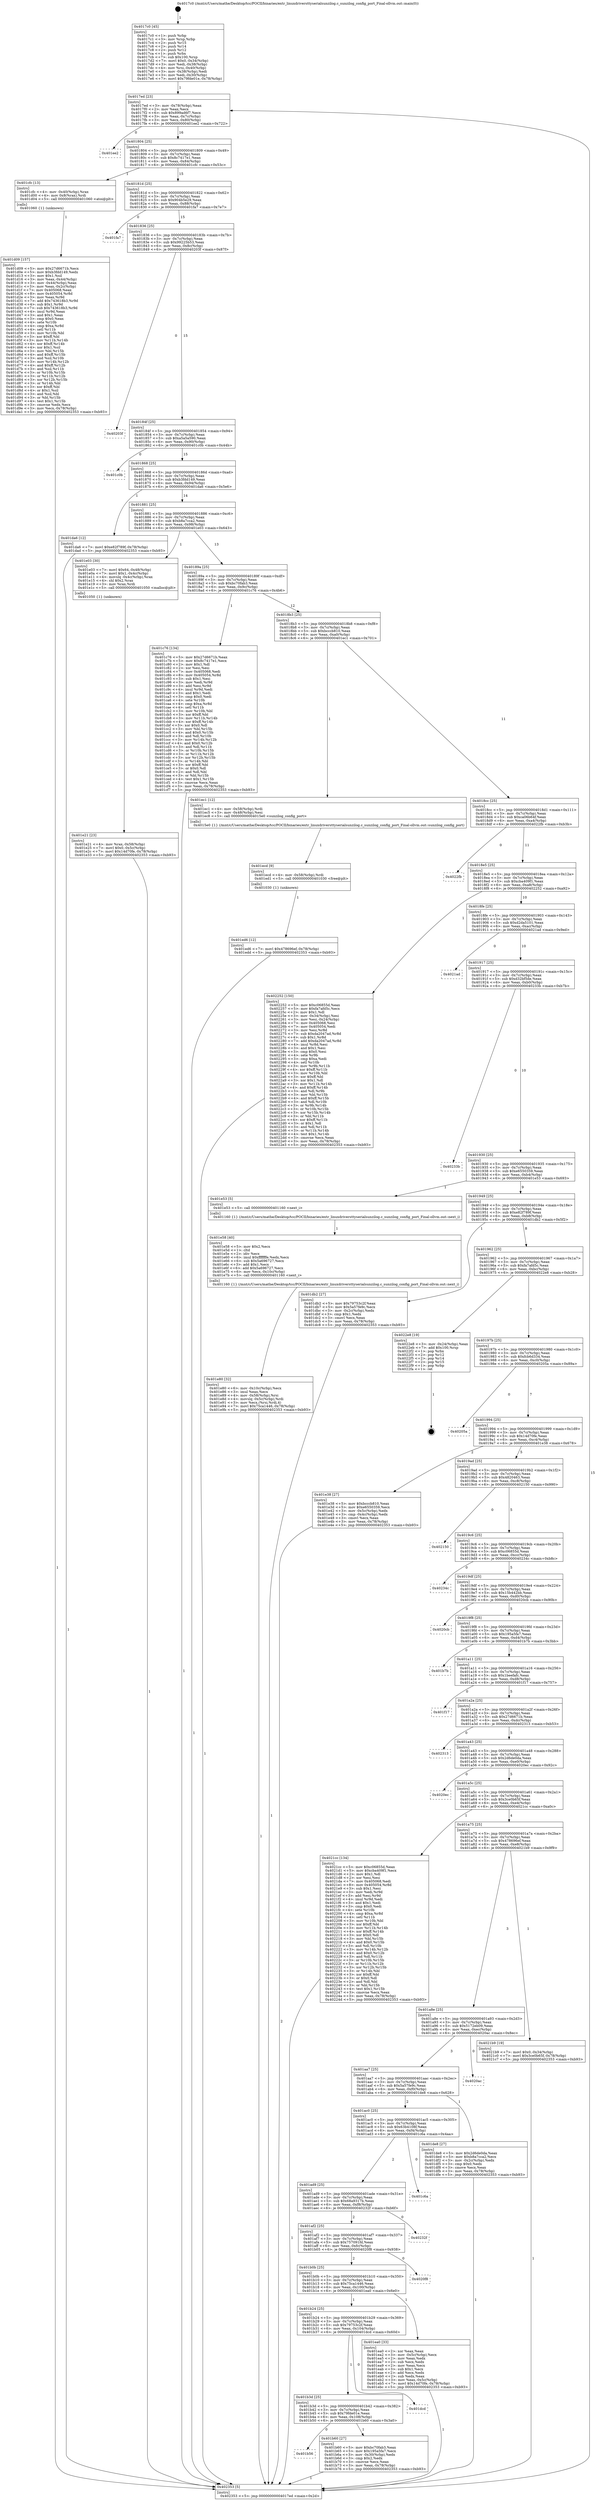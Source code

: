 digraph "0x4017c0" {
  label = "0x4017c0 (/mnt/c/Users/mathe/Desktop/tcc/POCII/binaries/extr_linuxdriversttyserialsunzilog.c_sunzilog_config_port_Final-ollvm.out::main(0))"
  labelloc = "t"
  node[shape=record]

  Entry [label="",width=0.3,height=0.3,shape=circle,fillcolor=black,style=filled]
  "0x4017ed" [label="{
     0x4017ed [23]\l
     | [instrs]\l
     &nbsp;&nbsp;0x4017ed \<+3\>: mov -0x78(%rbp),%eax\l
     &nbsp;&nbsp;0x4017f0 \<+2\>: mov %eax,%ecx\l
     &nbsp;&nbsp;0x4017f2 \<+6\>: sub $0x899ad6f7,%ecx\l
     &nbsp;&nbsp;0x4017f8 \<+3\>: mov %eax,-0x7c(%rbp)\l
     &nbsp;&nbsp;0x4017fb \<+3\>: mov %ecx,-0x80(%rbp)\l
     &nbsp;&nbsp;0x4017fe \<+6\>: je 0000000000401ee2 \<main+0x722\>\l
  }"]
  "0x401ee2" [label="{
     0x401ee2\l
  }", style=dashed]
  "0x401804" [label="{
     0x401804 [25]\l
     | [instrs]\l
     &nbsp;&nbsp;0x401804 \<+5\>: jmp 0000000000401809 \<main+0x49\>\l
     &nbsp;&nbsp;0x401809 \<+3\>: mov -0x7c(%rbp),%eax\l
     &nbsp;&nbsp;0x40180c \<+5\>: sub $0x8c7417e1,%eax\l
     &nbsp;&nbsp;0x401811 \<+6\>: mov %eax,-0x84(%rbp)\l
     &nbsp;&nbsp;0x401817 \<+6\>: je 0000000000401cfc \<main+0x53c\>\l
  }"]
  Exit [label="",width=0.3,height=0.3,shape=circle,fillcolor=black,style=filled,peripheries=2]
  "0x401cfc" [label="{
     0x401cfc [13]\l
     | [instrs]\l
     &nbsp;&nbsp;0x401cfc \<+4\>: mov -0x40(%rbp),%rax\l
     &nbsp;&nbsp;0x401d00 \<+4\>: mov 0x8(%rax),%rdi\l
     &nbsp;&nbsp;0x401d04 \<+5\>: call 0000000000401060 \<atoi@plt\>\l
     | [calls]\l
     &nbsp;&nbsp;0x401060 \{1\} (unknown)\l
  }"]
  "0x40181d" [label="{
     0x40181d [25]\l
     | [instrs]\l
     &nbsp;&nbsp;0x40181d \<+5\>: jmp 0000000000401822 \<main+0x62\>\l
     &nbsp;&nbsp;0x401822 \<+3\>: mov -0x7c(%rbp),%eax\l
     &nbsp;&nbsp;0x401825 \<+5\>: sub $0x904b5e29,%eax\l
     &nbsp;&nbsp;0x40182a \<+6\>: mov %eax,-0x88(%rbp)\l
     &nbsp;&nbsp;0x401830 \<+6\>: je 0000000000401fa7 \<main+0x7e7\>\l
  }"]
  "0x401ed6" [label="{
     0x401ed6 [12]\l
     | [instrs]\l
     &nbsp;&nbsp;0x401ed6 \<+7\>: movl $0x478696ef,-0x78(%rbp)\l
     &nbsp;&nbsp;0x401edd \<+5\>: jmp 0000000000402353 \<main+0xb93\>\l
  }"]
  "0x401fa7" [label="{
     0x401fa7\l
  }", style=dashed]
  "0x401836" [label="{
     0x401836 [25]\l
     | [instrs]\l
     &nbsp;&nbsp;0x401836 \<+5\>: jmp 000000000040183b \<main+0x7b\>\l
     &nbsp;&nbsp;0x40183b \<+3\>: mov -0x7c(%rbp),%eax\l
     &nbsp;&nbsp;0x40183e \<+5\>: sub $0x99225b53,%eax\l
     &nbsp;&nbsp;0x401843 \<+6\>: mov %eax,-0x8c(%rbp)\l
     &nbsp;&nbsp;0x401849 \<+6\>: je 000000000040203f \<main+0x87f\>\l
  }"]
  "0x401ecd" [label="{
     0x401ecd [9]\l
     | [instrs]\l
     &nbsp;&nbsp;0x401ecd \<+4\>: mov -0x58(%rbp),%rdi\l
     &nbsp;&nbsp;0x401ed1 \<+5\>: call 0000000000401030 \<free@plt\>\l
     | [calls]\l
     &nbsp;&nbsp;0x401030 \{1\} (unknown)\l
  }"]
  "0x40203f" [label="{
     0x40203f\l
  }", style=dashed]
  "0x40184f" [label="{
     0x40184f [25]\l
     | [instrs]\l
     &nbsp;&nbsp;0x40184f \<+5\>: jmp 0000000000401854 \<main+0x94\>\l
     &nbsp;&nbsp;0x401854 \<+3\>: mov -0x7c(%rbp),%eax\l
     &nbsp;&nbsp;0x401857 \<+5\>: sub $0xa5a5a590,%eax\l
     &nbsp;&nbsp;0x40185c \<+6\>: mov %eax,-0x90(%rbp)\l
     &nbsp;&nbsp;0x401862 \<+6\>: je 0000000000401c0b \<main+0x44b\>\l
  }"]
  "0x401e80" [label="{
     0x401e80 [32]\l
     | [instrs]\l
     &nbsp;&nbsp;0x401e80 \<+6\>: mov -0x10c(%rbp),%ecx\l
     &nbsp;&nbsp;0x401e86 \<+3\>: imul %eax,%ecx\l
     &nbsp;&nbsp;0x401e89 \<+4\>: mov -0x58(%rbp),%rsi\l
     &nbsp;&nbsp;0x401e8d \<+4\>: movslq -0x5c(%rbp),%rdi\l
     &nbsp;&nbsp;0x401e91 \<+3\>: mov %ecx,(%rsi,%rdi,4)\l
     &nbsp;&nbsp;0x401e94 \<+7\>: movl $0x75ca1446,-0x78(%rbp)\l
     &nbsp;&nbsp;0x401e9b \<+5\>: jmp 0000000000402353 \<main+0xb93\>\l
  }"]
  "0x401c0b" [label="{
     0x401c0b\l
  }", style=dashed]
  "0x401868" [label="{
     0x401868 [25]\l
     | [instrs]\l
     &nbsp;&nbsp;0x401868 \<+5\>: jmp 000000000040186d \<main+0xad\>\l
     &nbsp;&nbsp;0x40186d \<+3\>: mov -0x7c(%rbp),%eax\l
     &nbsp;&nbsp;0x401870 \<+5\>: sub $0xb3fdd149,%eax\l
     &nbsp;&nbsp;0x401875 \<+6\>: mov %eax,-0x94(%rbp)\l
     &nbsp;&nbsp;0x40187b \<+6\>: je 0000000000401da6 \<main+0x5e6\>\l
  }"]
  "0x401e58" [label="{
     0x401e58 [40]\l
     | [instrs]\l
     &nbsp;&nbsp;0x401e58 \<+5\>: mov $0x2,%ecx\l
     &nbsp;&nbsp;0x401e5d \<+1\>: cltd\l
     &nbsp;&nbsp;0x401e5e \<+2\>: idiv %ecx\l
     &nbsp;&nbsp;0x401e60 \<+6\>: imul $0xfffffffe,%edx,%ecx\l
     &nbsp;&nbsp;0x401e66 \<+6\>: sub $0x5a696727,%ecx\l
     &nbsp;&nbsp;0x401e6c \<+3\>: add $0x1,%ecx\l
     &nbsp;&nbsp;0x401e6f \<+6\>: add $0x5a696727,%ecx\l
     &nbsp;&nbsp;0x401e75 \<+6\>: mov %ecx,-0x10c(%rbp)\l
     &nbsp;&nbsp;0x401e7b \<+5\>: call 0000000000401160 \<next_i\>\l
     | [calls]\l
     &nbsp;&nbsp;0x401160 \{1\} (/mnt/c/Users/mathe/Desktop/tcc/POCII/binaries/extr_linuxdriversttyserialsunzilog.c_sunzilog_config_port_Final-ollvm.out::next_i)\l
  }"]
  "0x401da6" [label="{
     0x401da6 [12]\l
     | [instrs]\l
     &nbsp;&nbsp;0x401da6 \<+7\>: movl $0xe82f789f,-0x78(%rbp)\l
     &nbsp;&nbsp;0x401dad \<+5\>: jmp 0000000000402353 \<main+0xb93\>\l
  }"]
  "0x401881" [label="{
     0x401881 [25]\l
     | [instrs]\l
     &nbsp;&nbsp;0x401881 \<+5\>: jmp 0000000000401886 \<main+0xc6\>\l
     &nbsp;&nbsp;0x401886 \<+3\>: mov -0x7c(%rbp),%eax\l
     &nbsp;&nbsp;0x401889 \<+5\>: sub $0xb8a7cca2,%eax\l
     &nbsp;&nbsp;0x40188e \<+6\>: mov %eax,-0x98(%rbp)\l
     &nbsp;&nbsp;0x401894 \<+6\>: je 0000000000401e03 \<main+0x643\>\l
  }"]
  "0x401e21" [label="{
     0x401e21 [23]\l
     | [instrs]\l
     &nbsp;&nbsp;0x401e21 \<+4\>: mov %rax,-0x58(%rbp)\l
     &nbsp;&nbsp;0x401e25 \<+7\>: movl $0x0,-0x5c(%rbp)\l
     &nbsp;&nbsp;0x401e2c \<+7\>: movl $0x14d70fe,-0x78(%rbp)\l
     &nbsp;&nbsp;0x401e33 \<+5\>: jmp 0000000000402353 \<main+0xb93\>\l
  }"]
  "0x401e03" [label="{
     0x401e03 [30]\l
     | [instrs]\l
     &nbsp;&nbsp;0x401e03 \<+7\>: movl $0x64,-0x48(%rbp)\l
     &nbsp;&nbsp;0x401e0a \<+7\>: movl $0x1,-0x4c(%rbp)\l
     &nbsp;&nbsp;0x401e11 \<+4\>: movslq -0x4c(%rbp),%rax\l
     &nbsp;&nbsp;0x401e15 \<+4\>: shl $0x2,%rax\l
     &nbsp;&nbsp;0x401e19 \<+3\>: mov %rax,%rdi\l
     &nbsp;&nbsp;0x401e1c \<+5\>: call 0000000000401050 \<malloc@plt\>\l
     | [calls]\l
     &nbsp;&nbsp;0x401050 \{1\} (unknown)\l
  }"]
  "0x40189a" [label="{
     0x40189a [25]\l
     | [instrs]\l
     &nbsp;&nbsp;0x40189a \<+5\>: jmp 000000000040189f \<main+0xdf\>\l
     &nbsp;&nbsp;0x40189f \<+3\>: mov -0x7c(%rbp),%eax\l
     &nbsp;&nbsp;0x4018a2 \<+5\>: sub $0xbc70fab3,%eax\l
     &nbsp;&nbsp;0x4018a7 \<+6\>: mov %eax,-0x9c(%rbp)\l
     &nbsp;&nbsp;0x4018ad \<+6\>: je 0000000000401c76 \<main+0x4b6\>\l
  }"]
  "0x401d09" [label="{
     0x401d09 [157]\l
     | [instrs]\l
     &nbsp;&nbsp;0x401d09 \<+5\>: mov $0x27d6671b,%ecx\l
     &nbsp;&nbsp;0x401d0e \<+5\>: mov $0xb3fdd149,%edx\l
     &nbsp;&nbsp;0x401d13 \<+3\>: mov $0x1,%sil\l
     &nbsp;&nbsp;0x401d16 \<+3\>: mov %eax,-0x44(%rbp)\l
     &nbsp;&nbsp;0x401d19 \<+3\>: mov -0x44(%rbp),%eax\l
     &nbsp;&nbsp;0x401d1c \<+3\>: mov %eax,-0x2c(%rbp)\l
     &nbsp;&nbsp;0x401d1f \<+7\>: mov 0x405068,%eax\l
     &nbsp;&nbsp;0x401d26 \<+8\>: mov 0x405054,%r8d\l
     &nbsp;&nbsp;0x401d2e \<+3\>: mov %eax,%r9d\l
     &nbsp;&nbsp;0x401d31 \<+7\>: add $0x743618b3,%r9d\l
     &nbsp;&nbsp;0x401d38 \<+4\>: sub $0x1,%r9d\l
     &nbsp;&nbsp;0x401d3c \<+7\>: sub $0x743618b3,%r9d\l
     &nbsp;&nbsp;0x401d43 \<+4\>: imul %r9d,%eax\l
     &nbsp;&nbsp;0x401d47 \<+3\>: and $0x1,%eax\l
     &nbsp;&nbsp;0x401d4a \<+3\>: cmp $0x0,%eax\l
     &nbsp;&nbsp;0x401d4d \<+4\>: sete %r10b\l
     &nbsp;&nbsp;0x401d51 \<+4\>: cmp $0xa,%r8d\l
     &nbsp;&nbsp;0x401d55 \<+4\>: setl %r11b\l
     &nbsp;&nbsp;0x401d59 \<+3\>: mov %r10b,%bl\l
     &nbsp;&nbsp;0x401d5c \<+3\>: xor $0xff,%bl\l
     &nbsp;&nbsp;0x401d5f \<+3\>: mov %r11b,%r14b\l
     &nbsp;&nbsp;0x401d62 \<+4\>: xor $0xff,%r14b\l
     &nbsp;&nbsp;0x401d66 \<+4\>: xor $0x1,%sil\l
     &nbsp;&nbsp;0x401d6a \<+3\>: mov %bl,%r15b\l
     &nbsp;&nbsp;0x401d6d \<+4\>: and $0xff,%r15b\l
     &nbsp;&nbsp;0x401d71 \<+3\>: and %sil,%r10b\l
     &nbsp;&nbsp;0x401d74 \<+3\>: mov %r14b,%r12b\l
     &nbsp;&nbsp;0x401d77 \<+4\>: and $0xff,%r12b\l
     &nbsp;&nbsp;0x401d7b \<+3\>: and %sil,%r11b\l
     &nbsp;&nbsp;0x401d7e \<+3\>: or %r10b,%r15b\l
     &nbsp;&nbsp;0x401d81 \<+3\>: or %r11b,%r12b\l
     &nbsp;&nbsp;0x401d84 \<+3\>: xor %r12b,%r15b\l
     &nbsp;&nbsp;0x401d87 \<+3\>: or %r14b,%bl\l
     &nbsp;&nbsp;0x401d8a \<+3\>: xor $0xff,%bl\l
     &nbsp;&nbsp;0x401d8d \<+4\>: or $0x1,%sil\l
     &nbsp;&nbsp;0x401d91 \<+3\>: and %sil,%bl\l
     &nbsp;&nbsp;0x401d94 \<+3\>: or %bl,%r15b\l
     &nbsp;&nbsp;0x401d97 \<+4\>: test $0x1,%r15b\l
     &nbsp;&nbsp;0x401d9b \<+3\>: cmovne %edx,%ecx\l
     &nbsp;&nbsp;0x401d9e \<+3\>: mov %ecx,-0x78(%rbp)\l
     &nbsp;&nbsp;0x401da1 \<+5\>: jmp 0000000000402353 \<main+0xb93\>\l
  }"]
  "0x401c76" [label="{
     0x401c76 [134]\l
     | [instrs]\l
     &nbsp;&nbsp;0x401c76 \<+5\>: mov $0x27d6671b,%eax\l
     &nbsp;&nbsp;0x401c7b \<+5\>: mov $0x8c7417e1,%ecx\l
     &nbsp;&nbsp;0x401c80 \<+2\>: mov $0x1,%dl\l
     &nbsp;&nbsp;0x401c82 \<+2\>: xor %esi,%esi\l
     &nbsp;&nbsp;0x401c84 \<+7\>: mov 0x405068,%edi\l
     &nbsp;&nbsp;0x401c8b \<+8\>: mov 0x405054,%r8d\l
     &nbsp;&nbsp;0x401c93 \<+3\>: sub $0x1,%esi\l
     &nbsp;&nbsp;0x401c96 \<+3\>: mov %edi,%r9d\l
     &nbsp;&nbsp;0x401c99 \<+3\>: add %esi,%r9d\l
     &nbsp;&nbsp;0x401c9c \<+4\>: imul %r9d,%edi\l
     &nbsp;&nbsp;0x401ca0 \<+3\>: and $0x1,%edi\l
     &nbsp;&nbsp;0x401ca3 \<+3\>: cmp $0x0,%edi\l
     &nbsp;&nbsp;0x401ca6 \<+4\>: sete %r10b\l
     &nbsp;&nbsp;0x401caa \<+4\>: cmp $0xa,%r8d\l
     &nbsp;&nbsp;0x401cae \<+4\>: setl %r11b\l
     &nbsp;&nbsp;0x401cb2 \<+3\>: mov %r10b,%bl\l
     &nbsp;&nbsp;0x401cb5 \<+3\>: xor $0xff,%bl\l
     &nbsp;&nbsp;0x401cb8 \<+3\>: mov %r11b,%r14b\l
     &nbsp;&nbsp;0x401cbb \<+4\>: xor $0xff,%r14b\l
     &nbsp;&nbsp;0x401cbf \<+3\>: xor $0x0,%dl\l
     &nbsp;&nbsp;0x401cc2 \<+3\>: mov %bl,%r15b\l
     &nbsp;&nbsp;0x401cc5 \<+4\>: and $0x0,%r15b\l
     &nbsp;&nbsp;0x401cc9 \<+3\>: and %dl,%r10b\l
     &nbsp;&nbsp;0x401ccc \<+3\>: mov %r14b,%r12b\l
     &nbsp;&nbsp;0x401ccf \<+4\>: and $0x0,%r12b\l
     &nbsp;&nbsp;0x401cd3 \<+3\>: and %dl,%r11b\l
     &nbsp;&nbsp;0x401cd6 \<+3\>: or %r10b,%r15b\l
     &nbsp;&nbsp;0x401cd9 \<+3\>: or %r11b,%r12b\l
     &nbsp;&nbsp;0x401cdc \<+3\>: xor %r12b,%r15b\l
     &nbsp;&nbsp;0x401cdf \<+3\>: or %r14b,%bl\l
     &nbsp;&nbsp;0x401ce2 \<+3\>: xor $0xff,%bl\l
     &nbsp;&nbsp;0x401ce5 \<+3\>: or $0x0,%dl\l
     &nbsp;&nbsp;0x401ce8 \<+2\>: and %dl,%bl\l
     &nbsp;&nbsp;0x401cea \<+3\>: or %bl,%r15b\l
     &nbsp;&nbsp;0x401ced \<+4\>: test $0x1,%r15b\l
     &nbsp;&nbsp;0x401cf1 \<+3\>: cmovne %ecx,%eax\l
     &nbsp;&nbsp;0x401cf4 \<+3\>: mov %eax,-0x78(%rbp)\l
     &nbsp;&nbsp;0x401cf7 \<+5\>: jmp 0000000000402353 \<main+0xb93\>\l
  }"]
  "0x4018b3" [label="{
     0x4018b3 [25]\l
     | [instrs]\l
     &nbsp;&nbsp;0x4018b3 \<+5\>: jmp 00000000004018b8 \<main+0xf8\>\l
     &nbsp;&nbsp;0x4018b8 \<+3\>: mov -0x7c(%rbp),%eax\l
     &nbsp;&nbsp;0x4018bb \<+5\>: sub $0xbcccb810,%eax\l
     &nbsp;&nbsp;0x4018c0 \<+6\>: mov %eax,-0xa0(%rbp)\l
     &nbsp;&nbsp;0x4018c6 \<+6\>: je 0000000000401ec1 \<main+0x701\>\l
  }"]
  "0x4017c0" [label="{
     0x4017c0 [45]\l
     | [instrs]\l
     &nbsp;&nbsp;0x4017c0 \<+1\>: push %rbp\l
     &nbsp;&nbsp;0x4017c1 \<+3\>: mov %rsp,%rbp\l
     &nbsp;&nbsp;0x4017c4 \<+2\>: push %r15\l
     &nbsp;&nbsp;0x4017c6 \<+2\>: push %r14\l
     &nbsp;&nbsp;0x4017c8 \<+2\>: push %r12\l
     &nbsp;&nbsp;0x4017ca \<+1\>: push %rbx\l
     &nbsp;&nbsp;0x4017cb \<+7\>: sub $0x100,%rsp\l
     &nbsp;&nbsp;0x4017d2 \<+7\>: movl $0x0,-0x34(%rbp)\l
     &nbsp;&nbsp;0x4017d9 \<+3\>: mov %edi,-0x38(%rbp)\l
     &nbsp;&nbsp;0x4017dc \<+4\>: mov %rsi,-0x40(%rbp)\l
     &nbsp;&nbsp;0x4017e0 \<+3\>: mov -0x38(%rbp),%edi\l
     &nbsp;&nbsp;0x4017e3 \<+3\>: mov %edi,-0x30(%rbp)\l
     &nbsp;&nbsp;0x4017e6 \<+7\>: movl $0x79fde01e,-0x78(%rbp)\l
  }"]
  "0x401ec1" [label="{
     0x401ec1 [12]\l
     | [instrs]\l
     &nbsp;&nbsp;0x401ec1 \<+4\>: mov -0x58(%rbp),%rdi\l
     &nbsp;&nbsp;0x401ec5 \<+3\>: mov -0x48(%rbp),%esi\l
     &nbsp;&nbsp;0x401ec8 \<+5\>: call 00000000004015e0 \<sunzilog_config_port\>\l
     | [calls]\l
     &nbsp;&nbsp;0x4015e0 \{1\} (/mnt/c/Users/mathe/Desktop/tcc/POCII/binaries/extr_linuxdriversttyserialsunzilog.c_sunzilog_config_port_Final-ollvm.out::sunzilog_config_port)\l
  }"]
  "0x4018cc" [label="{
     0x4018cc [25]\l
     | [instrs]\l
     &nbsp;&nbsp;0x4018cc \<+5\>: jmp 00000000004018d1 \<main+0x111\>\l
     &nbsp;&nbsp;0x4018d1 \<+3\>: mov -0x7c(%rbp),%eax\l
     &nbsp;&nbsp;0x4018d4 \<+5\>: sub $0xca06b64f,%eax\l
     &nbsp;&nbsp;0x4018d9 \<+6\>: mov %eax,-0xa4(%rbp)\l
     &nbsp;&nbsp;0x4018df \<+6\>: je 00000000004022fb \<main+0xb3b\>\l
  }"]
  "0x402353" [label="{
     0x402353 [5]\l
     | [instrs]\l
     &nbsp;&nbsp;0x402353 \<+5\>: jmp 00000000004017ed \<main+0x2d\>\l
  }"]
  "0x4022fb" [label="{
     0x4022fb\l
  }", style=dashed]
  "0x4018e5" [label="{
     0x4018e5 [25]\l
     | [instrs]\l
     &nbsp;&nbsp;0x4018e5 \<+5\>: jmp 00000000004018ea \<main+0x12a\>\l
     &nbsp;&nbsp;0x4018ea \<+3\>: mov -0x7c(%rbp),%eax\l
     &nbsp;&nbsp;0x4018ed \<+5\>: sub $0xcba409f1,%eax\l
     &nbsp;&nbsp;0x4018f2 \<+6\>: mov %eax,-0xa8(%rbp)\l
     &nbsp;&nbsp;0x4018f8 \<+6\>: je 0000000000402252 \<main+0xa92\>\l
  }"]
  "0x401b56" [label="{
     0x401b56\l
  }", style=dashed]
  "0x402252" [label="{
     0x402252 [150]\l
     | [instrs]\l
     &nbsp;&nbsp;0x402252 \<+5\>: mov $0xc06855d,%eax\l
     &nbsp;&nbsp;0x402257 \<+5\>: mov $0xfa7afd5c,%ecx\l
     &nbsp;&nbsp;0x40225c \<+2\>: mov $0x1,%dl\l
     &nbsp;&nbsp;0x40225e \<+3\>: mov -0x34(%rbp),%esi\l
     &nbsp;&nbsp;0x402261 \<+3\>: mov %esi,-0x24(%rbp)\l
     &nbsp;&nbsp;0x402264 \<+7\>: mov 0x405068,%esi\l
     &nbsp;&nbsp;0x40226b \<+7\>: mov 0x405054,%edi\l
     &nbsp;&nbsp;0x402272 \<+3\>: mov %esi,%r8d\l
     &nbsp;&nbsp;0x402275 \<+7\>: sub $0xda2047ad,%r8d\l
     &nbsp;&nbsp;0x40227c \<+4\>: sub $0x1,%r8d\l
     &nbsp;&nbsp;0x402280 \<+7\>: add $0xda2047ad,%r8d\l
     &nbsp;&nbsp;0x402287 \<+4\>: imul %r8d,%esi\l
     &nbsp;&nbsp;0x40228b \<+3\>: and $0x1,%esi\l
     &nbsp;&nbsp;0x40228e \<+3\>: cmp $0x0,%esi\l
     &nbsp;&nbsp;0x402291 \<+4\>: sete %r9b\l
     &nbsp;&nbsp;0x402295 \<+3\>: cmp $0xa,%edi\l
     &nbsp;&nbsp;0x402298 \<+4\>: setl %r10b\l
     &nbsp;&nbsp;0x40229c \<+3\>: mov %r9b,%r11b\l
     &nbsp;&nbsp;0x40229f \<+4\>: xor $0xff,%r11b\l
     &nbsp;&nbsp;0x4022a3 \<+3\>: mov %r10b,%bl\l
     &nbsp;&nbsp;0x4022a6 \<+3\>: xor $0xff,%bl\l
     &nbsp;&nbsp;0x4022a9 \<+3\>: xor $0x1,%dl\l
     &nbsp;&nbsp;0x4022ac \<+3\>: mov %r11b,%r14b\l
     &nbsp;&nbsp;0x4022af \<+4\>: and $0xff,%r14b\l
     &nbsp;&nbsp;0x4022b3 \<+3\>: and %dl,%r9b\l
     &nbsp;&nbsp;0x4022b6 \<+3\>: mov %bl,%r15b\l
     &nbsp;&nbsp;0x4022b9 \<+4\>: and $0xff,%r15b\l
     &nbsp;&nbsp;0x4022bd \<+3\>: and %dl,%r10b\l
     &nbsp;&nbsp;0x4022c0 \<+3\>: or %r9b,%r14b\l
     &nbsp;&nbsp;0x4022c3 \<+3\>: or %r10b,%r15b\l
     &nbsp;&nbsp;0x4022c6 \<+3\>: xor %r15b,%r14b\l
     &nbsp;&nbsp;0x4022c9 \<+3\>: or %bl,%r11b\l
     &nbsp;&nbsp;0x4022cc \<+4\>: xor $0xff,%r11b\l
     &nbsp;&nbsp;0x4022d0 \<+3\>: or $0x1,%dl\l
     &nbsp;&nbsp;0x4022d3 \<+3\>: and %dl,%r11b\l
     &nbsp;&nbsp;0x4022d6 \<+3\>: or %r11b,%r14b\l
     &nbsp;&nbsp;0x4022d9 \<+4\>: test $0x1,%r14b\l
     &nbsp;&nbsp;0x4022dd \<+3\>: cmovne %ecx,%eax\l
     &nbsp;&nbsp;0x4022e0 \<+3\>: mov %eax,-0x78(%rbp)\l
     &nbsp;&nbsp;0x4022e3 \<+5\>: jmp 0000000000402353 \<main+0xb93\>\l
  }"]
  "0x4018fe" [label="{
     0x4018fe [25]\l
     | [instrs]\l
     &nbsp;&nbsp;0x4018fe \<+5\>: jmp 0000000000401903 \<main+0x143\>\l
     &nbsp;&nbsp;0x401903 \<+3\>: mov -0x7c(%rbp),%eax\l
     &nbsp;&nbsp;0x401906 \<+5\>: sub $0xd2da5101,%eax\l
     &nbsp;&nbsp;0x40190b \<+6\>: mov %eax,-0xac(%rbp)\l
     &nbsp;&nbsp;0x401911 \<+6\>: je 00000000004021ad \<main+0x9ed\>\l
  }"]
  "0x401b60" [label="{
     0x401b60 [27]\l
     | [instrs]\l
     &nbsp;&nbsp;0x401b60 \<+5\>: mov $0xbc70fab3,%eax\l
     &nbsp;&nbsp;0x401b65 \<+5\>: mov $0x195a5fa7,%ecx\l
     &nbsp;&nbsp;0x401b6a \<+3\>: mov -0x30(%rbp),%edx\l
     &nbsp;&nbsp;0x401b6d \<+3\>: cmp $0x2,%edx\l
     &nbsp;&nbsp;0x401b70 \<+3\>: cmovne %ecx,%eax\l
     &nbsp;&nbsp;0x401b73 \<+3\>: mov %eax,-0x78(%rbp)\l
     &nbsp;&nbsp;0x401b76 \<+5\>: jmp 0000000000402353 \<main+0xb93\>\l
  }"]
  "0x4021ad" [label="{
     0x4021ad\l
  }", style=dashed]
  "0x401917" [label="{
     0x401917 [25]\l
     | [instrs]\l
     &nbsp;&nbsp;0x401917 \<+5\>: jmp 000000000040191c \<main+0x15c\>\l
     &nbsp;&nbsp;0x40191c \<+3\>: mov -0x7c(%rbp),%eax\l
     &nbsp;&nbsp;0x40191f \<+5\>: sub $0xd32bf5de,%eax\l
     &nbsp;&nbsp;0x401924 \<+6\>: mov %eax,-0xb0(%rbp)\l
     &nbsp;&nbsp;0x40192a \<+6\>: je 000000000040233b \<main+0xb7b\>\l
  }"]
  "0x401b3d" [label="{
     0x401b3d [25]\l
     | [instrs]\l
     &nbsp;&nbsp;0x401b3d \<+5\>: jmp 0000000000401b42 \<main+0x382\>\l
     &nbsp;&nbsp;0x401b42 \<+3\>: mov -0x7c(%rbp),%eax\l
     &nbsp;&nbsp;0x401b45 \<+5\>: sub $0x79fde01e,%eax\l
     &nbsp;&nbsp;0x401b4a \<+6\>: mov %eax,-0x108(%rbp)\l
     &nbsp;&nbsp;0x401b50 \<+6\>: je 0000000000401b60 \<main+0x3a0\>\l
  }"]
  "0x40233b" [label="{
     0x40233b\l
  }", style=dashed]
  "0x401930" [label="{
     0x401930 [25]\l
     | [instrs]\l
     &nbsp;&nbsp;0x401930 \<+5\>: jmp 0000000000401935 \<main+0x175\>\l
     &nbsp;&nbsp;0x401935 \<+3\>: mov -0x7c(%rbp),%eax\l
     &nbsp;&nbsp;0x401938 \<+5\>: sub $0xe6550359,%eax\l
     &nbsp;&nbsp;0x40193d \<+6\>: mov %eax,-0xb4(%rbp)\l
     &nbsp;&nbsp;0x401943 \<+6\>: je 0000000000401e53 \<main+0x693\>\l
  }"]
  "0x401dcd" [label="{
     0x401dcd\l
  }", style=dashed]
  "0x401e53" [label="{
     0x401e53 [5]\l
     | [instrs]\l
     &nbsp;&nbsp;0x401e53 \<+5\>: call 0000000000401160 \<next_i\>\l
     | [calls]\l
     &nbsp;&nbsp;0x401160 \{1\} (/mnt/c/Users/mathe/Desktop/tcc/POCII/binaries/extr_linuxdriversttyserialsunzilog.c_sunzilog_config_port_Final-ollvm.out::next_i)\l
  }"]
  "0x401949" [label="{
     0x401949 [25]\l
     | [instrs]\l
     &nbsp;&nbsp;0x401949 \<+5\>: jmp 000000000040194e \<main+0x18e\>\l
     &nbsp;&nbsp;0x40194e \<+3\>: mov -0x7c(%rbp),%eax\l
     &nbsp;&nbsp;0x401951 \<+5\>: sub $0xe82f789f,%eax\l
     &nbsp;&nbsp;0x401956 \<+6\>: mov %eax,-0xb8(%rbp)\l
     &nbsp;&nbsp;0x40195c \<+6\>: je 0000000000401db2 \<main+0x5f2\>\l
  }"]
  "0x401b24" [label="{
     0x401b24 [25]\l
     | [instrs]\l
     &nbsp;&nbsp;0x401b24 \<+5\>: jmp 0000000000401b29 \<main+0x369\>\l
     &nbsp;&nbsp;0x401b29 \<+3\>: mov -0x7c(%rbp),%eax\l
     &nbsp;&nbsp;0x401b2c \<+5\>: sub $0x79753c2f,%eax\l
     &nbsp;&nbsp;0x401b31 \<+6\>: mov %eax,-0x104(%rbp)\l
     &nbsp;&nbsp;0x401b37 \<+6\>: je 0000000000401dcd \<main+0x60d\>\l
  }"]
  "0x401db2" [label="{
     0x401db2 [27]\l
     | [instrs]\l
     &nbsp;&nbsp;0x401db2 \<+5\>: mov $0x79753c2f,%eax\l
     &nbsp;&nbsp;0x401db7 \<+5\>: mov $0x5a57fe9c,%ecx\l
     &nbsp;&nbsp;0x401dbc \<+3\>: mov -0x2c(%rbp),%edx\l
     &nbsp;&nbsp;0x401dbf \<+3\>: cmp $0x1,%edx\l
     &nbsp;&nbsp;0x401dc2 \<+3\>: cmovl %ecx,%eax\l
     &nbsp;&nbsp;0x401dc5 \<+3\>: mov %eax,-0x78(%rbp)\l
     &nbsp;&nbsp;0x401dc8 \<+5\>: jmp 0000000000402353 \<main+0xb93\>\l
  }"]
  "0x401962" [label="{
     0x401962 [25]\l
     | [instrs]\l
     &nbsp;&nbsp;0x401962 \<+5\>: jmp 0000000000401967 \<main+0x1a7\>\l
     &nbsp;&nbsp;0x401967 \<+3\>: mov -0x7c(%rbp),%eax\l
     &nbsp;&nbsp;0x40196a \<+5\>: sub $0xfa7afd5c,%eax\l
     &nbsp;&nbsp;0x40196f \<+6\>: mov %eax,-0xbc(%rbp)\l
     &nbsp;&nbsp;0x401975 \<+6\>: je 00000000004022e8 \<main+0xb28\>\l
  }"]
  "0x401ea0" [label="{
     0x401ea0 [33]\l
     | [instrs]\l
     &nbsp;&nbsp;0x401ea0 \<+2\>: xor %eax,%eax\l
     &nbsp;&nbsp;0x401ea2 \<+3\>: mov -0x5c(%rbp),%ecx\l
     &nbsp;&nbsp;0x401ea5 \<+2\>: mov %eax,%edx\l
     &nbsp;&nbsp;0x401ea7 \<+2\>: sub %ecx,%edx\l
     &nbsp;&nbsp;0x401ea9 \<+2\>: mov %eax,%ecx\l
     &nbsp;&nbsp;0x401eab \<+3\>: sub $0x1,%ecx\l
     &nbsp;&nbsp;0x401eae \<+2\>: add %ecx,%edx\l
     &nbsp;&nbsp;0x401eb0 \<+2\>: sub %edx,%eax\l
     &nbsp;&nbsp;0x401eb2 \<+3\>: mov %eax,-0x5c(%rbp)\l
     &nbsp;&nbsp;0x401eb5 \<+7\>: movl $0x14d70fe,-0x78(%rbp)\l
     &nbsp;&nbsp;0x401ebc \<+5\>: jmp 0000000000402353 \<main+0xb93\>\l
  }"]
  "0x4022e8" [label="{
     0x4022e8 [19]\l
     | [instrs]\l
     &nbsp;&nbsp;0x4022e8 \<+3\>: mov -0x24(%rbp),%eax\l
     &nbsp;&nbsp;0x4022eb \<+7\>: add $0x100,%rsp\l
     &nbsp;&nbsp;0x4022f2 \<+1\>: pop %rbx\l
     &nbsp;&nbsp;0x4022f3 \<+2\>: pop %r12\l
     &nbsp;&nbsp;0x4022f5 \<+2\>: pop %r14\l
     &nbsp;&nbsp;0x4022f7 \<+2\>: pop %r15\l
     &nbsp;&nbsp;0x4022f9 \<+1\>: pop %rbp\l
     &nbsp;&nbsp;0x4022fa \<+1\>: ret\l
  }"]
  "0x40197b" [label="{
     0x40197b [25]\l
     | [instrs]\l
     &nbsp;&nbsp;0x40197b \<+5\>: jmp 0000000000401980 \<main+0x1c0\>\l
     &nbsp;&nbsp;0x401980 \<+3\>: mov -0x7c(%rbp),%eax\l
     &nbsp;&nbsp;0x401983 \<+5\>: sub $0xfcb6d334,%eax\l
     &nbsp;&nbsp;0x401988 \<+6\>: mov %eax,-0xc0(%rbp)\l
     &nbsp;&nbsp;0x40198e \<+6\>: je 000000000040205a \<main+0x89a\>\l
  }"]
  "0x401b0b" [label="{
     0x401b0b [25]\l
     | [instrs]\l
     &nbsp;&nbsp;0x401b0b \<+5\>: jmp 0000000000401b10 \<main+0x350\>\l
     &nbsp;&nbsp;0x401b10 \<+3\>: mov -0x7c(%rbp),%eax\l
     &nbsp;&nbsp;0x401b13 \<+5\>: sub $0x75ca1446,%eax\l
     &nbsp;&nbsp;0x401b18 \<+6\>: mov %eax,-0x100(%rbp)\l
     &nbsp;&nbsp;0x401b1e \<+6\>: je 0000000000401ea0 \<main+0x6e0\>\l
  }"]
  "0x40205a" [label="{
     0x40205a\l
  }", style=dashed]
  "0x401994" [label="{
     0x401994 [25]\l
     | [instrs]\l
     &nbsp;&nbsp;0x401994 \<+5\>: jmp 0000000000401999 \<main+0x1d9\>\l
     &nbsp;&nbsp;0x401999 \<+3\>: mov -0x7c(%rbp),%eax\l
     &nbsp;&nbsp;0x40199c \<+5\>: sub $0x14d70fe,%eax\l
     &nbsp;&nbsp;0x4019a1 \<+6\>: mov %eax,-0xc4(%rbp)\l
     &nbsp;&nbsp;0x4019a7 \<+6\>: je 0000000000401e38 \<main+0x678\>\l
  }"]
  "0x4020f8" [label="{
     0x4020f8\l
  }", style=dashed]
  "0x401e38" [label="{
     0x401e38 [27]\l
     | [instrs]\l
     &nbsp;&nbsp;0x401e38 \<+5\>: mov $0xbcccb810,%eax\l
     &nbsp;&nbsp;0x401e3d \<+5\>: mov $0xe6550359,%ecx\l
     &nbsp;&nbsp;0x401e42 \<+3\>: mov -0x5c(%rbp),%edx\l
     &nbsp;&nbsp;0x401e45 \<+3\>: cmp -0x4c(%rbp),%edx\l
     &nbsp;&nbsp;0x401e48 \<+3\>: cmovl %ecx,%eax\l
     &nbsp;&nbsp;0x401e4b \<+3\>: mov %eax,-0x78(%rbp)\l
     &nbsp;&nbsp;0x401e4e \<+5\>: jmp 0000000000402353 \<main+0xb93\>\l
  }"]
  "0x4019ad" [label="{
     0x4019ad [25]\l
     | [instrs]\l
     &nbsp;&nbsp;0x4019ad \<+5\>: jmp 00000000004019b2 \<main+0x1f2\>\l
     &nbsp;&nbsp;0x4019b2 \<+3\>: mov -0x7c(%rbp),%eax\l
     &nbsp;&nbsp;0x4019b5 \<+5\>: sub $0x4820463,%eax\l
     &nbsp;&nbsp;0x4019ba \<+6\>: mov %eax,-0xc8(%rbp)\l
     &nbsp;&nbsp;0x4019c0 \<+6\>: je 0000000000402150 \<main+0x990\>\l
  }"]
  "0x401af2" [label="{
     0x401af2 [25]\l
     | [instrs]\l
     &nbsp;&nbsp;0x401af2 \<+5\>: jmp 0000000000401af7 \<main+0x337\>\l
     &nbsp;&nbsp;0x401af7 \<+3\>: mov -0x7c(%rbp),%eax\l
     &nbsp;&nbsp;0x401afa \<+5\>: sub $0x757091fd,%eax\l
     &nbsp;&nbsp;0x401aff \<+6\>: mov %eax,-0xfc(%rbp)\l
     &nbsp;&nbsp;0x401b05 \<+6\>: je 00000000004020f8 \<main+0x938\>\l
  }"]
  "0x402150" [label="{
     0x402150\l
  }", style=dashed]
  "0x4019c6" [label="{
     0x4019c6 [25]\l
     | [instrs]\l
     &nbsp;&nbsp;0x4019c6 \<+5\>: jmp 00000000004019cb \<main+0x20b\>\l
     &nbsp;&nbsp;0x4019cb \<+3\>: mov -0x7c(%rbp),%eax\l
     &nbsp;&nbsp;0x4019ce \<+5\>: sub $0xc06855d,%eax\l
     &nbsp;&nbsp;0x4019d3 \<+6\>: mov %eax,-0xcc(%rbp)\l
     &nbsp;&nbsp;0x4019d9 \<+6\>: je 000000000040234c \<main+0xb8c\>\l
  }"]
  "0x40232f" [label="{
     0x40232f\l
  }", style=dashed]
  "0x40234c" [label="{
     0x40234c\l
  }", style=dashed]
  "0x4019df" [label="{
     0x4019df [25]\l
     | [instrs]\l
     &nbsp;&nbsp;0x4019df \<+5\>: jmp 00000000004019e4 \<main+0x224\>\l
     &nbsp;&nbsp;0x4019e4 \<+3\>: mov -0x7c(%rbp),%eax\l
     &nbsp;&nbsp;0x4019e7 \<+5\>: sub $0x15b442bb,%eax\l
     &nbsp;&nbsp;0x4019ec \<+6\>: mov %eax,-0xd0(%rbp)\l
     &nbsp;&nbsp;0x4019f2 \<+6\>: je 00000000004020cb \<main+0x90b\>\l
  }"]
  "0x401ad9" [label="{
     0x401ad9 [25]\l
     | [instrs]\l
     &nbsp;&nbsp;0x401ad9 \<+5\>: jmp 0000000000401ade \<main+0x31e\>\l
     &nbsp;&nbsp;0x401ade \<+3\>: mov -0x7c(%rbp),%eax\l
     &nbsp;&nbsp;0x401ae1 \<+5\>: sub $0x68a9317b,%eax\l
     &nbsp;&nbsp;0x401ae6 \<+6\>: mov %eax,-0xf8(%rbp)\l
     &nbsp;&nbsp;0x401aec \<+6\>: je 000000000040232f \<main+0xb6f\>\l
  }"]
  "0x4020cb" [label="{
     0x4020cb\l
  }", style=dashed]
  "0x4019f8" [label="{
     0x4019f8 [25]\l
     | [instrs]\l
     &nbsp;&nbsp;0x4019f8 \<+5\>: jmp 00000000004019fd \<main+0x23d\>\l
     &nbsp;&nbsp;0x4019fd \<+3\>: mov -0x7c(%rbp),%eax\l
     &nbsp;&nbsp;0x401a00 \<+5\>: sub $0x195a5fa7,%eax\l
     &nbsp;&nbsp;0x401a05 \<+6\>: mov %eax,-0xd4(%rbp)\l
     &nbsp;&nbsp;0x401a0b \<+6\>: je 0000000000401b7b \<main+0x3bb\>\l
  }"]
  "0x401c6a" [label="{
     0x401c6a\l
  }", style=dashed]
  "0x401b7b" [label="{
     0x401b7b\l
  }", style=dashed]
  "0x401a11" [label="{
     0x401a11 [25]\l
     | [instrs]\l
     &nbsp;&nbsp;0x401a11 \<+5\>: jmp 0000000000401a16 \<main+0x256\>\l
     &nbsp;&nbsp;0x401a16 \<+3\>: mov -0x7c(%rbp),%eax\l
     &nbsp;&nbsp;0x401a19 \<+5\>: sub $0x1beefafc,%eax\l
     &nbsp;&nbsp;0x401a1e \<+6\>: mov %eax,-0xd8(%rbp)\l
     &nbsp;&nbsp;0x401a24 \<+6\>: je 0000000000401f17 \<main+0x757\>\l
  }"]
  "0x401ac0" [label="{
     0x401ac0 [25]\l
     | [instrs]\l
     &nbsp;&nbsp;0x401ac0 \<+5\>: jmp 0000000000401ac5 \<main+0x305\>\l
     &nbsp;&nbsp;0x401ac5 \<+3\>: mov -0x7c(%rbp),%eax\l
     &nbsp;&nbsp;0x401ac8 \<+5\>: sub $0x63b4108f,%eax\l
     &nbsp;&nbsp;0x401acd \<+6\>: mov %eax,-0xf4(%rbp)\l
     &nbsp;&nbsp;0x401ad3 \<+6\>: je 0000000000401c6a \<main+0x4aa\>\l
  }"]
  "0x401f17" [label="{
     0x401f17\l
  }", style=dashed]
  "0x401a2a" [label="{
     0x401a2a [25]\l
     | [instrs]\l
     &nbsp;&nbsp;0x401a2a \<+5\>: jmp 0000000000401a2f \<main+0x26f\>\l
     &nbsp;&nbsp;0x401a2f \<+3\>: mov -0x7c(%rbp),%eax\l
     &nbsp;&nbsp;0x401a32 \<+5\>: sub $0x27d6671b,%eax\l
     &nbsp;&nbsp;0x401a37 \<+6\>: mov %eax,-0xdc(%rbp)\l
     &nbsp;&nbsp;0x401a3d \<+6\>: je 0000000000402313 \<main+0xb53\>\l
  }"]
  "0x401de8" [label="{
     0x401de8 [27]\l
     | [instrs]\l
     &nbsp;&nbsp;0x401de8 \<+5\>: mov $0x2d6de0da,%eax\l
     &nbsp;&nbsp;0x401ded \<+5\>: mov $0xb8a7cca2,%ecx\l
     &nbsp;&nbsp;0x401df2 \<+3\>: mov -0x2c(%rbp),%edx\l
     &nbsp;&nbsp;0x401df5 \<+3\>: cmp $0x0,%edx\l
     &nbsp;&nbsp;0x401df8 \<+3\>: cmove %ecx,%eax\l
     &nbsp;&nbsp;0x401dfb \<+3\>: mov %eax,-0x78(%rbp)\l
     &nbsp;&nbsp;0x401dfe \<+5\>: jmp 0000000000402353 \<main+0xb93\>\l
  }"]
  "0x402313" [label="{
     0x402313\l
  }", style=dashed]
  "0x401a43" [label="{
     0x401a43 [25]\l
     | [instrs]\l
     &nbsp;&nbsp;0x401a43 \<+5\>: jmp 0000000000401a48 \<main+0x288\>\l
     &nbsp;&nbsp;0x401a48 \<+3\>: mov -0x7c(%rbp),%eax\l
     &nbsp;&nbsp;0x401a4b \<+5\>: sub $0x2d6de0da,%eax\l
     &nbsp;&nbsp;0x401a50 \<+6\>: mov %eax,-0xe0(%rbp)\l
     &nbsp;&nbsp;0x401a56 \<+6\>: je 00000000004020ec \<main+0x92c\>\l
  }"]
  "0x401aa7" [label="{
     0x401aa7 [25]\l
     | [instrs]\l
     &nbsp;&nbsp;0x401aa7 \<+5\>: jmp 0000000000401aac \<main+0x2ec\>\l
     &nbsp;&nbsp;0x401aac \<+3\>: mov -0x7c(%rbp),%eax\l
     &nbsp;&nbsp;0x401aaf \<+5\>: sub $0x5a57fe9c,%eax\l
     &nbsp;&nbsp;0x401ab4 \<+6\>: mov %eax,-0xf0(%rbp)\l
     &nbsp;&nbsp;0x401aba \<+6\>: je 0000000000401de8 \<main+0x628\>\l
  }"]
  "0x4020ec" [label="{
     0x4020ec\l
  }", style=dashed]
  "0x401a5c" [label="{
     0x401a5c [25]\l
     | [instrs]\l
     &nbsp;&nbsp;0x401a5c \<+5\>: jmp 0000000000401a61 \<main+0x2a1\>\l
     &nbsp;&nbsp;0x401a61 \<+3\>: mov -0x7c(%rbp),%eax\l
     &nbsp;&nbsp;0x401a64 \<+5\>: sub $0x3ce0b65f,%eax\l
     &nbsp;&nbsp;0x401a69 \<+6\>: mov %eax,-0xe4(%rbp)\l
     &nbsp;&nbsp;0x401a6f \<+6\>: je 00000000004021cc \<main+0xa0c\>\l
  }"]
  "0x4020ac" [label="{
     0x4020ac\l
  }", style=dashed]
  "0x4021cc" [label="{
     0x4021cc [134]\l
     | [instrs]\l
     &nbsp;&nbsp;0x4021cc \<+5\>: mov $0xc06855d,%eax\l
     &nbsp;&nbsp;0x4021d1 \<+5\>: mov $0xcba409f1,%ecx\l
     &nbsp;&nbsp;0x4021d6 \<+2\>: mov $0x1,%dl\l
     &nbsp;&nbsp;0x4021d8 \<+2\>: xor %esi,%esi\l
     &nbsp;&nbsp;0x4021da \<+7\>: mov 0x405068,%edi\l
     &nbsp;&nbsp;0x4021e1 \<+8\>: mov 0x405054,%r8d\l
     &nbsp;&nbsp;0x4021e9 \<+3\>: sub $0x1,%esi\l
     &nbsp;&nbsp;0x4021ec \<+3\>: mov %edi,%r9d\l
     &nbsp;&nbsp;0x4021ef \<+3\>: add %esi,%r9d\l
     &nbsp;&nbsp;0x4021f2 \<+4\>: imul %r9d,%edi\l
     &nbsp;&nbsp;0x4021f6 \<+3\>: and $0x1,%edi\l
     &nbsp;&nbsp;0x4021f9 \<+3\>: cmp $0x0,%edi\l
     &nbsp;&nbsp;0x4021fc \<+4\>: sete %r10b\l
     &nbsp;&nbsp;0x402200 \<+4\>: cmp $0xa,%r8d\l
     &nbsp;&nbsp;0x402204 \<+4\>: setl %r11b\l
     &nbsp;&nbsp;0x402208 \<+3\>: mov %r10b,%bl\l
     &nbsp;&nbsp;0x40220b \<+3\>: xor $0xff,%bl\l
     &nbsp;&nbsp;0x40220e \<+3\>: mov %r11b,%r14b\l
     &nbsp;&nbsp;0x402211 \<+4\>: xor $0xff,%r14b\l
     &nbsp;&nbsp;0x402215 \<+3\>: xor $0x0,%dl\l
     &nbsp;&nbsp;0x402218 \<+3\>: mov %bl,%r15b\l
     &nbsp;&nbsp;0x40221b \<+4\>: and $0x0,%r15b\l
     &nbsp;&nbsp;0x40221f \<+3\>: and %dl,%r10b\l
     &nbsp;&nbsp;0x402222 \<+3\>: mov %r14b,%r12b\l
     &nbsp;&nbsp;0x402225 \<+4\>: and $0x0,%r12b\l
     &nbsp;&nbsp;0x402229 \<+3\>: and %dl,%r11b\l
     &nbsp;&nbsp;0x40222c \<+3\>: or %r10b,%r15b\l
     &nbsp;&nbsp;0x40222f \<+3\>: or %r11b,%r12b\l
     &nbsp;&nbsp;0x402232 \<+3\>: xor %r12b,%r15b\l
     &nbsp;&nbsp;0x402235 \<+3\>: or %r14b,%bl\l
     &nbsp;&nbsp;0x402238 \<+3\>: xor $0xff,%bl\l
     &nbsp;&nbsp;0x40223b \<+3\>: or $0x0,%dl\l
     &nbsp;&nbsp;0x40223e \<+2\>: and %dl,%bl\l
     &nbsp;&nbsp;0x402240 \<+3\>: or %bl,%r15b\l
     &nbsp;&nbsp;0x402243 \<+4\>: test $0x1,%r15b\l
     &nbsp;&nbsp;0x402247 \<+3\>: cmovne %ecx,%eax\l
     &nbsp;&nbsp;0x40224a \<+3\>: mov %eax,-0x78(%rbp)\l
     &nbsp;&nbsp;0x40224d \<+5\>: jmp 0000000000402353 \<main+0xb93\>\l
  }"]
  "0x401a75" [label="{
     0x401a75 [25]\l
     | [instrs]\l
     &nbsp;&nbsp;0x401a75 \<+5\>: jmp 0000000000401a7a \<main+0x2ba\>\l
     &nbsp;&nbsp;0x401a7a \<+3\>: mov -0x7c(%rbp),%eax\l
     &nbsp;&nbsp;0x401a7d \<+5\>: sub $0x478696ef,%eax\l
     &nbsp;&nbsp;0x401a82 \<+6\>: mov %eax,-0xe8(%rbp)\l
     &nbsp;&nbsp;0x401a88 \<+6\>: je 00000000004021b9 \<main+0x9f9\>\l
  }"]
  "0x401a8e" [label="{
     0x401a8e [25]\l
     | [instrs]\l
     &nbsp;&nbsp;0x401a8e \<+5\>: jmp 0000000000401a93 \<main+0x2d3\>\l
     &nbsp;&nbsp;0x401a93 \<+3\>: mov -0x7c(%rbp),%eax\l
     &nbsp;&nbsp;0x401a96 \<+5\>: sub $0x5172eb09,%eax\l
     &nbsp;&nbsp;0x401a9b \<+6\>: mov %eax,-0xec(%rbp)\l
     &nbsp;&nbsp;0x401aa1 \<+6\>: je 00000000004020ac \<main+0x8ec\>\l
  }"]
  "0x4021b9" [label="{
     0x4021b9 [19]\l
     | [instrs]\l
     &nbsp;&nbsp;0x4021b9 \<+7\>: movl $0x0,-0x34(%rbp)\l
     &nbsp;&nbsp;0x4021c0 \<+7\>: movl $0x3ce0b65f,-0x78(%rbp)\l
     &nbsp;&nbsp;0x4021c7 \<+5\>: jmp 0000000000402353 \<main+0xb93\>\l
  }"]
  Entry -> "0x4017c0" [label=" 1"]
  "0x4017ed" -> "0x401ee2" [label=" 0"]
  "0x4017ed" -> "0x401804" [label=" 16"]
  "0x4022e8" -> Exit [label=" 1"]
  "0x401804" -> "0x401cfc" [label=" 1"]
  "0x401804" -> "0x40181d" [label=" 15"]
  "0x402252" -> "0x402353" [label=" 1"]
  "0x40181d" -> "0x401fa7" [label=" 0"]
  "0x40181d" -> "0x401836" [label=" 15"]
  "0x4021cc" -> "0x402353" [label=" 1"]
  "0x401836" -> "0x40203f" [label=" 0"]
  "0x401836" -> "0x40184f" [label=" 15"]
  "0x4021b9" -> "0x402353" [label=" 1"]
  "0x40184f" -> "0x401c0b" [label=" 0"]
  "0x40184f" -> "0x401868" [label=" 15"]
  "0x401ed6" -> "0x402353" [label=" 1"]
  "0x401868" -> "0x401da6" [label=" 1"]
  "0x401868" -> "0x401881" [label=" 14"]
  "0x401ecd" -> "0x401ed6" [label=" 1"]
  "0x401881" -> "0x401e03" [label=" 1"]
  "0x401881" -> "0x40189a" [label=" 13"]
  "0x401ec1" -> "0x401ecd" [label=" 1"]
  "0x40189a" -> "0x401c76" [label=" 1"]
  "0x40189a" -> "0x4018b3" [label=" 12"]
  "0x401ea0" -> "0x402353" [label=" 1"]
  "0x4018b3" -> "0x401ec1" [label=" 1"]
  "0x4018b3" -> "0x4018cc" [label=" 11"]
  "0x401e80" -> "0x402353" [label=" 1"]
  "0x4018cc" -> "0x4022fb" [label=" 0"]
  "0x4018cc" -> "0x4018e5" [label=" 11"]
  "0x401e58" -> "0x401e80" [label=" 1"]
  "0x4018e5" -> "0x402252" [label=" 1"]
  "0x4018e5" -> "0x4018fe" [label=" 10"]
  "0x401e53" -> "0x401e58" [label=" 1"]
  "0x4018fe" -> "0x4021ad" [label=" 0"]
  "0x4018fe" -> "0x401917" [label=" 10"]
  "0x401e38" -> "0x402353" [label=" 2"]
  "0x401917" -> "0x40233b" [label=" 0"]
  "0x401917" -> "0x401930" [label=" 10"]
  "0x401e03" -> "0x401e21" [label=" 1"]
  "0x401930" -> "0x401e53" [label=" 1"]
  "0x401930" -> "0x401949" [label=" 9"]
  "0x401de8" -> "0x402353" [label=" 1"]
  "0x401949" -> "0x401db2" [label=" 1"]
  "0x401949" -> "0x401962" [label=" 8"]
  "0x401da6" -> "0x402353" [label=" 1"]
  "0x401962" -> "0x4022e8" [label=" 1"]
  "0x401962" -> "0x40197b" [label=" 7"]
  "0x401d09" -> "0x402353" [label=" 1"]
  "0x40197b" -> "0x40205a" [label=" 0"]
  "0x40197b" -> "0x401994" [label=" 7"]
  "0x401c76" -> "0x402353" [label=" 1"]
  "0x401994" -> "0x401e38" [label=" 2"]
  "0x401994" -> "0x4019ad" [label=" 5"]
  "0x402353" -> "0x4017ed" [label=" 15"]
  "0x4019ad" -> "0x402150" [label=" 0"]
  "0x4019ad" -> "0x4019c6" [label=" 5"]
  "0x401b60" -> "0x402353" [label=" 1"]
  "0x4019c6" -> "0x40234c" [label=" 0"]
  "0x4019c6" -> "0x4019df" [label=" 5"]
  "0x401b3d" -> "0x401b56" [label=" 0"]
  "0x4019df" -> "0x4020cb" [label=" 0"]
  "0x4019df" -> "0x4019f8" [label=" 5"]
  "0x401e21" -> "0x402353" [label=" 1"]
  "0x4019f8" -> "0x401b7b" [label=" 0"]
  "0x4019f8" -> "0x401a11" [label=" 5"]
  "0x401b24" -> "0x401b3d" [label=" 1"]
  "0x401a11" -> "0x401f17" [label=" 0"]
  "0x401a11" -> "0x401a2a" [label=" 5"]
  "0x401db2" -> "0x402353" [label=" 1"]
  "0x401a2a" -> "0x402313" [label=" 0"]
  "0x401a2a" -> "0x401a43" [label=" 5"]
  "0x401b0b" -> "0x401b24" [label=" 1"]
  "0x401a43" -> "0x4020ec" [label=" 0"]
  "0x401a43" -> "0x401a5c" [label=" 5"]
  "0x401cfc" -> "0x401d09" [label=" 1"]
  "0x401a5c" -> "0x4021cc" [label=" 1"]
  "0x401a5c" -> "0x401a75" [label=" 4"]
  "0x401af2" -> "0x401b0b" [label=" 2"]
  "0x401a75" -> "0x4021b9" [label=" 1"]
  "0x401a75" -> "0x401a8e" [label=" 3"]
  "0x401af2" -> "0x4020f8" [label=" 0"]
  "0x401a8e" -> "0x4020ac" [label=" 0"]
  "0x401a8e" -> "0x401aa7" [label=" 3"]
  "0x401b0b" -> "0x401ea0" [label=" 1"]
  "0x401aa7" -> "0x401de8" [label=" 1"]
  "0x401aa7" -> "0x401ac0" [label=" 2"]
  "0x401b24" -> "0x401dcd" [label=" 0"]
  "0x401ac0" -> "0x401c6a" [label=" 0"]
  "0x401ac0" -> "0x401ad9" [label=" 2"]
  "0x401b3d" -> "0x401b60" [label=" 1"]
  "0x401ad9" -> "0x40232f" [label=" 0"]
  "0x401ad9" -> "0x401af2" [label=" 2"]
  "0x4017c0" -> "0x4017ed" [label=" 1"]
}
